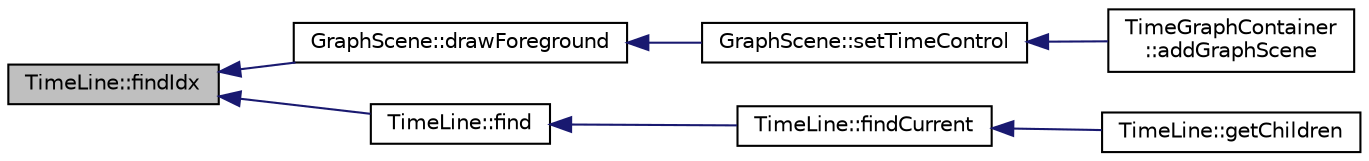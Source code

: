 digraph "TimeLine::findIdx"
{
 // INTERACTIVE_SVG=YES
  edge [fontname="Helvetica",fontsize="10",labelfontname="Helvetica",labelfontsize="10"];
  node [fontname="Helvetica",fontsize="10",shape=record];
  rankdir="LR";
  Node1 [label="TimeLine::findIdx",height=0.2,width=0.4,color="black", fillcolor="grey75", style="filled", fontcolor="black"];
  Node1 -> Node2 [dir="back",color="midnightblue",fontsize="10",style="solid",fontname="Helvetica"];
  Node2 [label="GraphScene::drawForeground",height=0.2,width=0.4,color="black", fillcolor="white", style="filled",URL="$d3/d91/class_graph_scene.html#a8edcb186d2083846fbcd03cbadf2dd4e"];
  Node2 -> Node3 [dir="back",color="midnightblue",fontsize="10",style="solid",fontname="Helvetica"];
  Node3 [label="GraphScene::setTimeControl",height=0.2,width=0.4,color="black", fillcolor="white", style="filled",URL="$d3/d91/class_graph_scene.html#a471718db4b4a0754dd9a4192918dfe4a"];
  Node3 -> Node4 [dir="back",color="midnightblue",fontsize="10",style="solid",fontname="Helvetica"];
  Node4 [label="TimeGraphContainer\l::addGraphScene",height=0.2,width=0.4,color="black", fillcolor="white", style="filled",URL="$dd/d73/class_time_graph_container.html#a33301380b0e6e269831b373c231214ab"];
  Node1 -> Node5 [dir="back",color="midnightblue",fontsize="10",style="solid",fontname="Helvetica"];
  Node5 [label="TimeLine::find",height=0.2,width=0.4,color="black", fillcolor="white", style="filled",URL="$dc/df5/class_time_line.html#a20333e888ea77da2e901c34bf72ad87c"];
  Node5 -> Node6 [dir="back",color="midnightblue",fontsize="10",style="solid",fontname="Helvetica"];
  Node6 [label="TimeLine::findCurrent",height=0.2,width=0.4,color="black", fillcolor="white", style="filled",URL="$dc/df5/class_time_line.html#a0a7bd11171713bc259a1c2934f6ac3ce"];
  Node6 -> Node7 [dir="back",color="midnightblue",fontsize="10",style="solid",fontname="Helvetica"];
  Node7 [label="TimeLine::getChildren",height=0.2,width=0.4,color="black", fillcolor="white", style="filled",URL="$dc/df5/class_time_line.html#a0e10c98de1a4b2c4bf1107dc1bb89690"];
}
